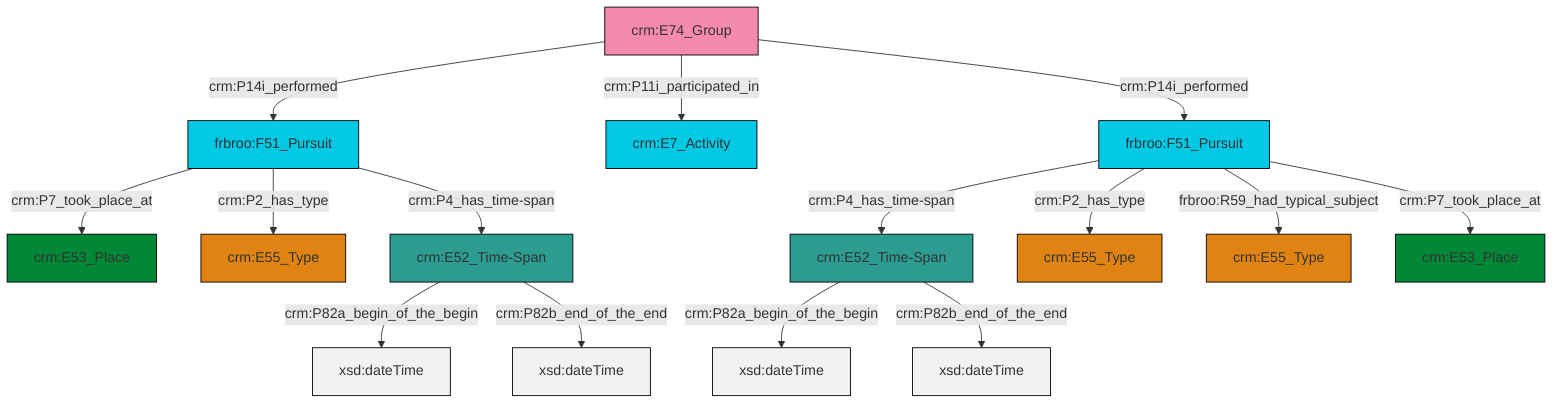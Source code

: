 graph TD
classDef Literal fill:#f2f2f2,stroke:#000000;
classDef CRM_Entity fill:#FFFFFF,stroke:#000000;
classDef Temporal_Entity fill:#00C9E6, stroke:#000000;
classDef Type fill:#E18312, stroke:#000000;
classDef Time-Span fill:#2C9C91, stroke:#000000;
classDef Appellation fill:#FFEB7F, stroke:#000000;
classDef Place fill:#008836, stroke:#000000;
classDef Persistent_Item fill:#B266B2, stroke:#000000;
classDef Conceptual_Object fill:#FFD700, stroke:#000000;
classDef Physical_Thing fill:#D2B48C, stroke:#000000;
classDef Actor fill:#f58aad, stroke:#000000;
classDef PC_Classes fill:#4ce600, stroke:#000000;
classDef Multi fill:#cccccc,stroke:#000000;

2["frbroo:F51_Pursuit"]:::Temporal_Entity -->|crm:P4_has_time-span| 3["crm:E52_Time-Span"]:::Time-Span
3["crm:E52_Time-Span"]:::Time-Span -->|crm:P82a_begin_of_the_begin| 6[xsd:dateTime]:::Literal
2["frbroo:F51_Pursuit"]:::Temporal_Entity -->|crm:P2_has_type| 7["crm:E55_Type"]:::Type
3["crm:E52_Time-Span"]:::Time-Span -->|crm:P82b_end_of_the_end| 8[xsd:dateTime]:::Literal
4["frbroo:F51_Pursuit"]:::Temporal_Entity -->|crm:P7_took_place_at| 11["crm:E53_Place"]:::Place
2["frbroo:F51_Pursuit"]:::Temporal_Entity -->|frbroo:R59_had_typical_subject| 14["crm:E55_Type"]:::Type
9["crm:E74_Group"]:::Actor -->|crm:P14i_performed| 4["frbroo:F51_Pursuit"]:::Temporal_Entity
9["crm:E74_Group"]:::Actor -->|crm:P11i_participated_in| 20["crm:E7_Activity"]:::Temporal_Entity
4["frbroo:F51_Pursuit"]:::Temporal_Entity -->|crm:P2_has_type| 0["crm:E55_Type"]:::Type
12["crm:E52_Time-Span"]:::Time-Span -->|crm:P82a_begin_of_the_begin| 23[xsd:dateTime]:::Literal
12["crm:E52_Time-Span"]:::Time-Span -->|crm:P82b_end_of_the_end| 24[xsd:dateTime]:::Literal
4["frbroo:F51_Pursuit"]:::Temporal_Entity -->|crm:P4_has_time-span| 12["crm:E52_Time-Span"]:::Time-Span
9["crm:E74_Group"]:::Actor -->|crm:P14i_performed| 2["frbroo:F51_Pursuit"]:::Temporal_Entity
2["frbroo:F51_Pursuit"]:::Temporal_Entity -->|crm:P7_took_place_at| 15["crm:E53_Place"]:::Place